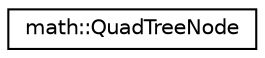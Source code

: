 digraph "Graphical Class Hierarchy"
{
  edge [fontname="Helvetica",fontsize="10",labelfontname="Helvetica",labelfontsize="10"];
  node [fontname="Helvetica",fontsize="10",shape=record];
  rankdir="LR";
  Node0 [label="math::QuadTreeNode",height=0.2,width=0.4,color="black", fillcolor="white", style="filled",URL="$classmath_1_1QuadTreeNode.html"];
}

